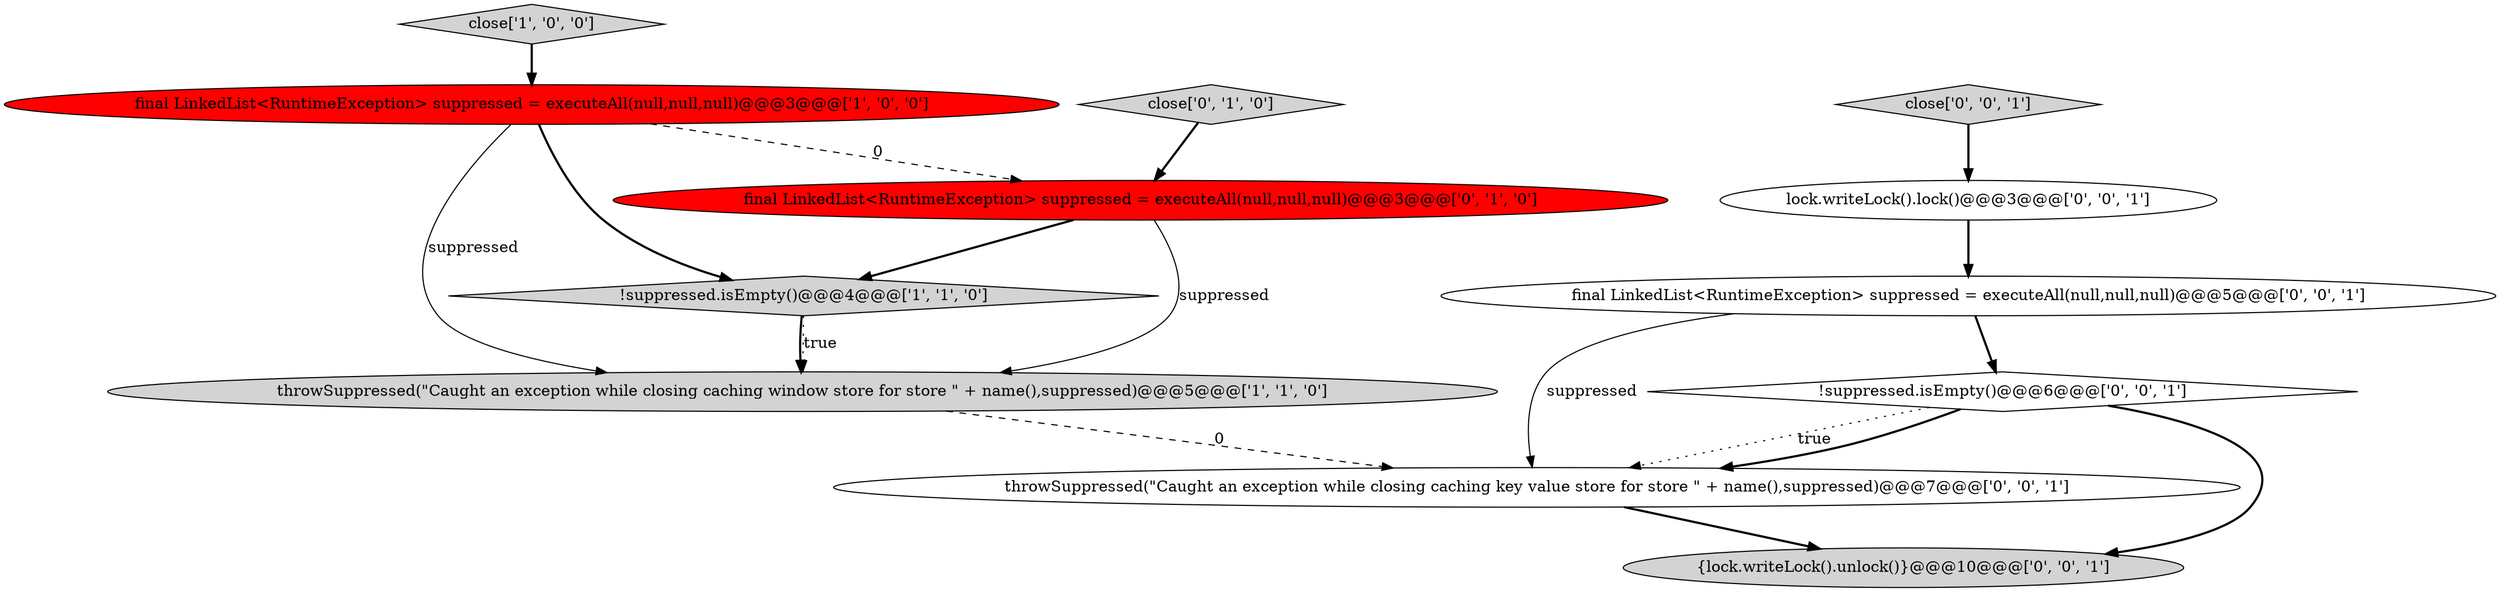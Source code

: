 digraph {
6 [style = filled, label = "{lock.writeLock().unlock()}@@@10@@@['0', '0', '1']", fillcolor = lightgray, shape = ellipse image = "AAA0AAABBB3BBB"];
3 [style = filled, label = "close['1', '0', '0']", fillcolor = lightgray, shape = diamond image = "AAA0AAABBB1BBB"];
2 [style = filled, label = "final LinkedList<RuntimeException> suppressed = executeAll(null,null,null)@@@3@@@['1', '0', '0']", fillcolor = red, shape = ellipse image = "AAA1AAABBB1BBB"];
5 [style = filled, label = "close['0', '1', '0']", fillcolor = lightgray, shape = diamond image = "AAA0AAABBB2BBB"];
0 [style = filled, label = "!suppressed.isEmpty()@@@4@@@['1', '1', '0']", fillcolor = lightgray, shape = diamond image = "AAA0AAABBB1BBB"];
10 [style = filled, label = "lock.writeLock().lock()@@@3@@@['0', '0', '1']", fillcolor = white, shape = ellipse image = "AAA0AAABBB3BBB"];
1 [style = filled, label = "throwSuppressed(\"Caught an exception while closing caching window store for store \" + name(),suppressed)@@@5@@@['1', '1', '0']", fillcolor = lightgray, shape = ellipse image = "AAA0AAABBB1BBB"];
9 [style = filled, label = "final LinkedList<RuntimeException> suppressed = executeAll(null,null,null)@@@5@@@['0', '0', '1']", fillcolor = white, shape = ellipse image = "AAA0AAABBB3BBB"];
7 [style = filled, label = "throwSuppressed(\"Caught an exception while closing caching key value store for store \" + name(),suppressed)@@@7@@@['0', '0', '1']", fillcolor = white, shape = ellipse image = "AAA0AAABBB3BBB"];
8 [style = filled, label = "!suppressed.isEmpty()@@@6@@@['0', '0', '1']", fillcolor = white, shape = diamond image = "AAA0AAABBB3BBB"];
11 [style = filled, label = "close['0', '0', '1']", fillcolor = lightgray, shape = diamond image = "AAA0AAABBB3BBB"];
4 [style = filled, label = "final LinkedList<RuntimeException> suppressed = executeAll(null,null,null)@@@3@@@['0', '1', '0']", fillcolor = red, shape = ellipse image = "AAA1AAABBB2BBB"];
4->1 [style = solid, label="suppressed"];
8->7 [style = dotted, label="true"];
2->1 [style = solid, label="suppressed"];
2->4 [style = dashed, label="0"];
10->9 [style = bold, label=""];
2->0 [style = bold, label=""];
8->6 [style = bold, label=""];
7->6 [style = bold, label=""];
9->7 [style = solid, label="suppressed"];
3->2 [style = bold, label=""];
1->7 [style = dashed, label="0"];
9->8 [style = bold, label=""];
11->10 [style = bold, label=""];
0->1 [style = bold, label=""];
5->4 [style = bold, label=""];
8->7 [style = bold, label=""];
4->0 [style = bold, label=""];
0->1 [style = dotted, label="true"];
}
